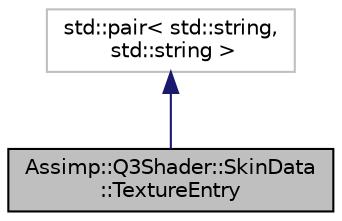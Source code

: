 digraph "Assimp::Q3Shader::SkinData::TextureEntry"
{
  edge [fontname="Helvetica",fontsize="10",labelfontname="Helvetica",labelfontsize="10"];
  node [fontname="Helvetica",fontsize="10",shape=record];
  Node1 [label="Assimp::Q3Shader::SkinData\l::TextureEntry",height=0.2,width=0.4,color="black", fillcolor="grey75", style="filled", fontcolor="black"];
  Node2 -> Node1 [dir="back",color="midnightblue",fontsize="10",style="solid",fontname="Helvetica"];
  Node2 [label="std::pair\< std::string,\l std::string \>",height=0.2,width=0.4,color="grey75", fillcolor="white", style="filled"];
}
